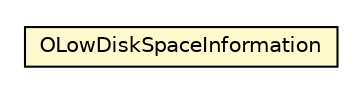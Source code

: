 #!/usr/local/bin/dot
#
# Class diagram 
# Generated by UMLGraph version R5_6-24-gf6e263 (http://www.umlgraph.org/)
#

digraph G {
	edge [fontname="Helvetica",fontsize=10,labelfontname="Helvetica",labelfontsize=10];
	node [fontname="Helvetica",fontsize=10,shape=plaintext];
	nodesep=0.25;
	ranksep=0.5;
	// com.orientechnologies.orient.core.storage.impl.local.OLowDiskSpaceInformation
	c2352281 [label=<<table title="com.orientechnologies.orient.core.storage.impl.local.OLowDiskSpaceInformation" border="0" cellborder="1" cellspacing="0" cellpadding="2" port="p" bgcolor="lemonChiffon" href="./OLowDiskSpaceInformation.html">
		<tr><td><table border="0" cellspacing="0" cellpadding="1">
<tr><td align="center" balign="center"> OLowDiskSpaceInformation </td></tr>
		</table></td></tr>
		</table>>, URL="./OLowDiskSpaceInformation.html", fontname="Helvetica", fontcolor="black", fontsize=10.0];
}

